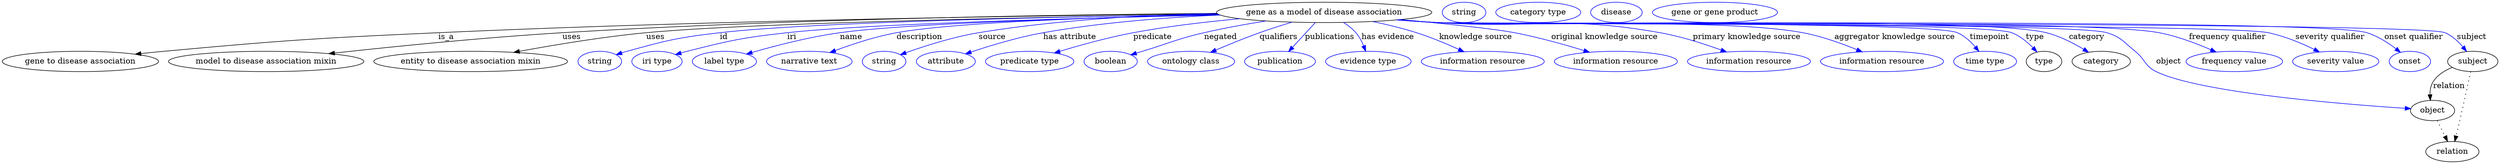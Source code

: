 digraph {
	graph [bb="0,0,4401,283"];
	node [label="\N"];
	"gene as a model of disease association"	[height=0.5,
		label="gene as a model of disease association",
		pos="2330.8,265",
		width=5.2718];
	"gene to disease association"	[height=0.5,
		pos="137.79,178",
		width=3.8274];
	"gene as a model of disease association" -> "gene to disease association"	[label=is_a,
		lp="783.79,221.5",
		pos="e,234.58,190.85 2142.7,262.54 1849.3,259.65 1265,251.39 769.79,229 553.95,219.24 499.94,215.75 284.79,196 271.84,194.81 258.27,193.43 \
244.83,191.98"];
	"model to disease association mixin"	[height=0.5,
		pos="465.79,178",
		width=4.7843];
	"gene as a model of disease association" -> "model to disease association mixin"	[label=uses,
		lp="1005.3,221.5",
		pos="e,576.31,191.81 2141.7,263.19 1881.7,261.13 1399.4,253.95 988.79,229 850.54,220.6 692.28,204.57 586.39,192.92"];
	"entity to disease association mixin"	[height=0.5,
		pos="826.79,178",
		width=4.7482];
	"gene as a model of disease association" -> "entity to disease association mixin"	[label=uses,
		lp="1152.3,221.5",
		pos="e,902.94,194.18 2144.3,261.53 1858.6,257.23 1325.6,247.06 1135.8,229 1060.1,221.8 974.79,207.52 913.03,196.07"];
	id	[color=blue,
		height=0.5,
		label=string,
		pos="1053.8,178",
		width=1.0652];
	"gene as a model of disease association" -> id	[color=blue,
		label=id,
		lp="1272.8,221.5",
		pos="e,1082.8,190.01 2144.3,261.59 1885.4,257.61 1430.3,248.12 1265.8,229 1191.9,220.42 1173.5,215.79 1101.8,196 1098.7,195.14 1095.5,\
194.18 1092.3,193.17",
		style=solid];
	iri	[color=blue,
		height=0.5,
		label="iri type",
		pos="1154.8,178",
		width=1.2277];
	"gene as a model of disease association" -> iri	[color=blue,
		label=iri,
		lp="1392.8,221.5",
		pos="e,1187.4,190.17 2147,260.42 1914.5,255.33 1527.2,244.82 1384.8,229 1305.3,220.16 1285.4,215.59 1207.8,196 1204.4,195.13 1200.8,194.17 \
1197.3,193.15",
		style=solid];
	name	[color=blue,
		height=0.5,
		label="label type",
		pos="1273.8,178",
		width=1.5707];
	"gene as a model of disease association" -> name	[color=blue,
		label=name,
		lp="1497.8,221.5",
		pos="e,1312.8,191.1 2146.6,260.61 1935.3,256 1602.1,246.25 1477.8,229 1423.9,221.52 1363.5,205.78 1322.5,193.94",
		style=solid];
	description	[color=blue,
		height=0.5,
		label="narrative text",
		pos="1423.8,178",
		width=2.0943];
	"gene as a model of disease association" -> description	[color=blue,
		label=description,
		lp="1617.3,221.5",
		pos="e,1459.9,193.85 2145.3,261.1 1957.9,257.14 1681.7,248.21 1576.8,229 1539.7,222.21 1499.2,208.69 1469.2,197.42",
		style=solid];
	source	[color=blue,
		height=0.5,
		label=string,
		pos="1555.8,178",
		width=1.0652];
	"gene as a model of disease association" -> source	[color=blue,
		label=source,
		lp="1745.8,221.5",
		pos="e,1584.3,190.06 2141.4,263.47 2020.6,260.59 1861.1,252.06 1721.8,229 1677,221.59 1627.3,205.54 1594.1,193.62",
		style=solid];
	"has attribute"	[color=blue,
		height=0.5,
		label=attribute,
		pos="1663.8,178",
		width=1.4443];
	"gene as a model of disease association" -> "has attribute"	[color=blue,
		label="has attribute",
		lp="1882.8,221.5",
		pos="e,1698.5,191.46 2147.5,260.3 2053.6,256.08 1938,247.25 1835.8,229 1791.6,221.11 1742.6,206.24 1708.2,194.75",
		style=solid];
	predicate	[color=blue,
		height=0.5,
		label="predicate type",
		pos="1811.8,178",
		width=2.1665];
	"gene as a model of disease association" -> predicate	[color=blue,
		label=predicate,
		lp="2027.8,221.5",
		pos="e,1855.1,193.06 2181.6,253.82 2122.7,248.42 2054.8,240.46 1993.8,229 1949.8,220.73 1900.9,207.04 1864.9,196.08",
		style=solid];
	negated	[color=blue,
		height=0.5,
		label=boolean,
		pos="1954.8,178",
		width=1.2999];
	"gene as a model of disease association" -> negated	[color=blue,
		label=negated,
		lp="2147.8,221.5",
		pos="e,1990,189.91 2228.1,249.81 2193.2,244.26 2154.1,237.23 2118.8,229 2069.5,217.52 2058.2,210.81 2009.8,196 2006.5,194.99 2003.1,193.94 \
1999.6,192.89",
		style=solid];
	qualifiers	[color=blue,
		height=0.5,
		label="ontology class",
		pos="2095.8,178",
		width=2.1304];
	"gene as a model of disease association" -> qualifiers	[color=blue,
		label=qualifiers,
		lp="2250.3,221.5",
		pos="e,2130.1,194.2 2274.2,247.77 2255.8,242.18 2235.3,235.65 2216.8,229 2190.9,219.69 2162.4,207.99 2139.5,198.25",
		style=solid];
	publications	[color=blue,
		height=0.5,
		label=publication,
		pos="2252.8,178",
		width=1.7332];
	"gene as a model of disease association" -> publications	[color=blue,
		label=publications,
		lp="2340.8,221.5",
		pos="e,2268,195.6 2315,246.8 2303.5,234.31 2287.9,217.24 2275.1,203.35",
		style=solid];
	"has evidence"	[color=blue,
		height=0.5,
		label="evidence type",
		pos="2408.8,178",
		width=2.0943];
	"gene as a model of disease association" -> "has evidence"	[color=blue,
		label="has evidence",
		lp="2443.3,221.5",
		pos="e,2404.1,196.17 2365,247.14 2372.9,242.1 2380.7,236.02 2386.8,229 2392.6,222.27 2397.1,213.76 2400.5,205.67",
		style=solid];
	"knowledge source"	[color=blue,
		height=0.5,
		label="information resource",
		pos="2610.8,178",
		width=3.015];
	"gene as a model of disease association" -> "knowledge source"	[color=blue,
		label="knowledge source",
		lp="2598.3,221.5",
		pos="e,2577.6,195.19 2416.2,248.89 2441.4,243.56 2469,236.89 2493.8,229 2519.1,220.96 2546.4,209.44 2568.3,199.49",
		style=solid];
	"original knowledge source"	[color=blue,
		height=0.5,
		label="information resource",
		pos="2845.8,178",
		width=3.015];
	"gene as a model of disease association" -> "original knowledge source"	[color=blue,
		label="original knowledge source",
		lp="2825.8,221.5",
		pos="e,2799.2,194.35 2465.5,252.29 2541.6,245.21 2629,236.2 2666.8,229 2708.5,221.06 2754.6,208.07 2789.6,197.31",
		style=solid];
	"primary knowledge source"	[color=blue,
		height=0.5,
		label="information resource",
		pos="3080.8,178",
		width=3.015];
	"gene as a model of disease association" -> "primary knowledge source"	[color=blue,
		label="primary knowledge source",
		lp="3076.8,221.5",
		pos="e,3041.2,194.81 2462.4,252.02 2484.9,250.18 2508,248.43 2529.8,247 2704.7,235.54 2751.2,259.86 2923.8,229 2960.8,222.39 3001.1,209.41 \
3031.6,198.33",
		style=solid];
	"aggregator knowledge source"	[color=blue,
		height=0.5,
		label="information resource",
		pos="3315.8,178",
		width=3.015];
	"gene as a model of disease association" -> "aggregator knowledge source"	[color=blue,
		label="aggregator knowledge source",
		lp="3338.3,221.5",
		pos="e,3280.7,195.03 2460.5,251.84 2483.6,249.98 2507.4,248.27 2529.8,247 2673.2,238.88 3034.6,255.48 3175.8,229 3208.7,222.83 3244.1,\
210.1 3271.1,199.02",
		style=solid];
	timepoint	[color=blue,
		height=0.5,
		label="time type",
		pos="3497.8,178",
		width=1.5346];
	"gene as a model of disease association" -> timepoint	[color=blue,
		label=timepoint,
		lp="3505.8,221.5",
		pos="e,3486.7,195.85 2459.7,251.75 2483,249.88 2507.1,248.19 2529.8,247 2580.8,244.33 3401.9,249.24 3448.8,229 3461.2,223.66 3472,213.55 \
3480.3,203.82",
		style=solid];
	type	[height=0.5,
		pos="3601.8,178",
		width=0.86659];
	"gene as a model of disease association" -> type	[color=blue,
		label=type,
		lp="3585.8,221.5",
		pos="e,3589.2,194.92 2459.4,251.73 2482.8,249.86 2507,248.17 2529.8,247 2586.1,244.1 3492.2,249.34 3544.8,229 3559.1,223.48 3572.1,212.65 \
3582.2,202.47",
		style=solid];
	category	[height=0.5,
		pos="3702.8,178",
		width=1.4263];
	"gene as a model of disease association" -> category	[color=blue,
		label=category,
		lp="3677.3,221.5",
		pos="e,3680.5,194.3 2459.2,251.73 2482.6,249.86 2506.9,248.17 2529.8,247 2649.2,240.91 3489.8,258.16 3605.8,229 3629.3,223.08 3653.6,\
210.58 3671.9,199.55",
		style=solid];
	object	[height=0.5,
		pos="4285.8,91",
		width=1.0832];
	"gene as a model of disease association" -> object	[color=blue,
		label=object,
		lp="3820.8,178",
		pos="e,4247.1,94.237 2459.2,251.71 2482.6,249.84 2506.9,248.15 2529.8,247 2595.4,243.7 3650,248.38 3712.8,229 3738.2,221.15 3742.2,212.83 \
3762.8,196 3780.3,181.7 3778.5,170.09 3798.8,160 3875.1,121.97 4129.1,101.88 4236.8,94.891",
		style=solid];
	"frequency qualifier"	[color=blue,
		height=0.5,
		label="frequency value",
		pos="3936.8,178",
		width=2.3651];
	"gene as a model of disease association" -> "frequency qualifier"	[color=blue,
		label="frequency qualifier",
		lp="3924.8,221.5",
		pos="e,3904.6,194.69 2458.9,251.71 2482.4,249.83 2506.8,248.14 2529.8,247 2671.2,239.97 3664.7,255.3 3803.8,229 3835.5,223.01 3869.5,\
210.09 3895.2,198.88",
		style=solid];
	"severity qualifier"	[color=blue,
		height=0.5,
		label="severity value",
		pos="4115.8,178",
		width=2.1123];
	"gene as a model of disease association" -> "severity qualifier"	[color=blue,
		label="severity qualifier",
		lp="4105.8,221.5",
		pos="e,4087,194.83 2458.6,251.69 2482.3,249.81 2506.8,248.12 2529.8,247 2611.2,243.03 3917,245.59 3996.8,229 4025.1,223.11 4055.2,210.43 \
4078,199.31",
		style=solid];
	"onset qualifier"	[color=blue,
		height=0.5,
		label=onset,
		pos="4245.8,178",
		width=1.011];
	"gene as a model of disease association" -> "onset qualifier"	[color=blue,
		label="onset qualifier",
		lp="4253.3,221.5",
		pos="e,4229.1,194.3 2458.6,251.67 2482.3,249.79 2506.8,248.11 2529.8,247 2620.9,242.62 4083.7,255.9 4170.8,229 4189.2,223.3 4207.3,211.48 \
4221.1,200.76",
		style=solid];
	subject	[height=0.5,
		pos="4356.8,178",
		width=1.2277];
	"gene as a model of disease association" -> subject	[color=blue,
		label=subject,
		lp="4355.8,221.5",
		pos="e,4346,195.88 2458.6,251.65 2482.3,249.77 2506.8,248.1 2529.8,247 2579.2,244.65 4263.4,248.61 4308.8,229 4321,223.7 4331.7,213.61 \
4339.8,203.87",
		style=solid];
	association_type	[color=blue,
		height=0.5,
		label=string,
		pos="2576.8,265",
		width=1.0652];
	association_category	[color=blue,
		height=0.5,
		label="category type",
		pos="2707.8,265",
		width=2.0762];
	relation	[height=0.5,
		pos="4320.8,18",
		width=1.2999];
	object -> relation	[pos="e,4312.3,36.198 4294.1,73.174 4298.2,64.896 4303.2,54.723 4307.8,45.438",
		style=dotted];
	"gene to disease association_object"	[color=blue,
		height=0.5,
		label=disease,
		pos="2845.8,265",
		width=1.2638];
	subject -> object	[label=relation,
		lp="4314.8,134.5",
		pos="e,4282,109.01 4320.4,167.42 4307.6,162.12 4294.4,154.06 4286.8,142 4282.5,135.26 4281.2,126.93 4281.2,119.01"];
	subject -> relation	[pos="e,4325,36.005 4353.1,160.05 4348.7,139.44 4340.9,103.63 4333.8,73 4331.8,64.183 4329.5,54.574 4327.4,45.938",
		style=dotted];
	"gene as a model of disease association_subject"	[color=blue,
		height=0.5,
		label="gene or gene product",
		pos="3019.8,265",
		width=3.0692];
}
